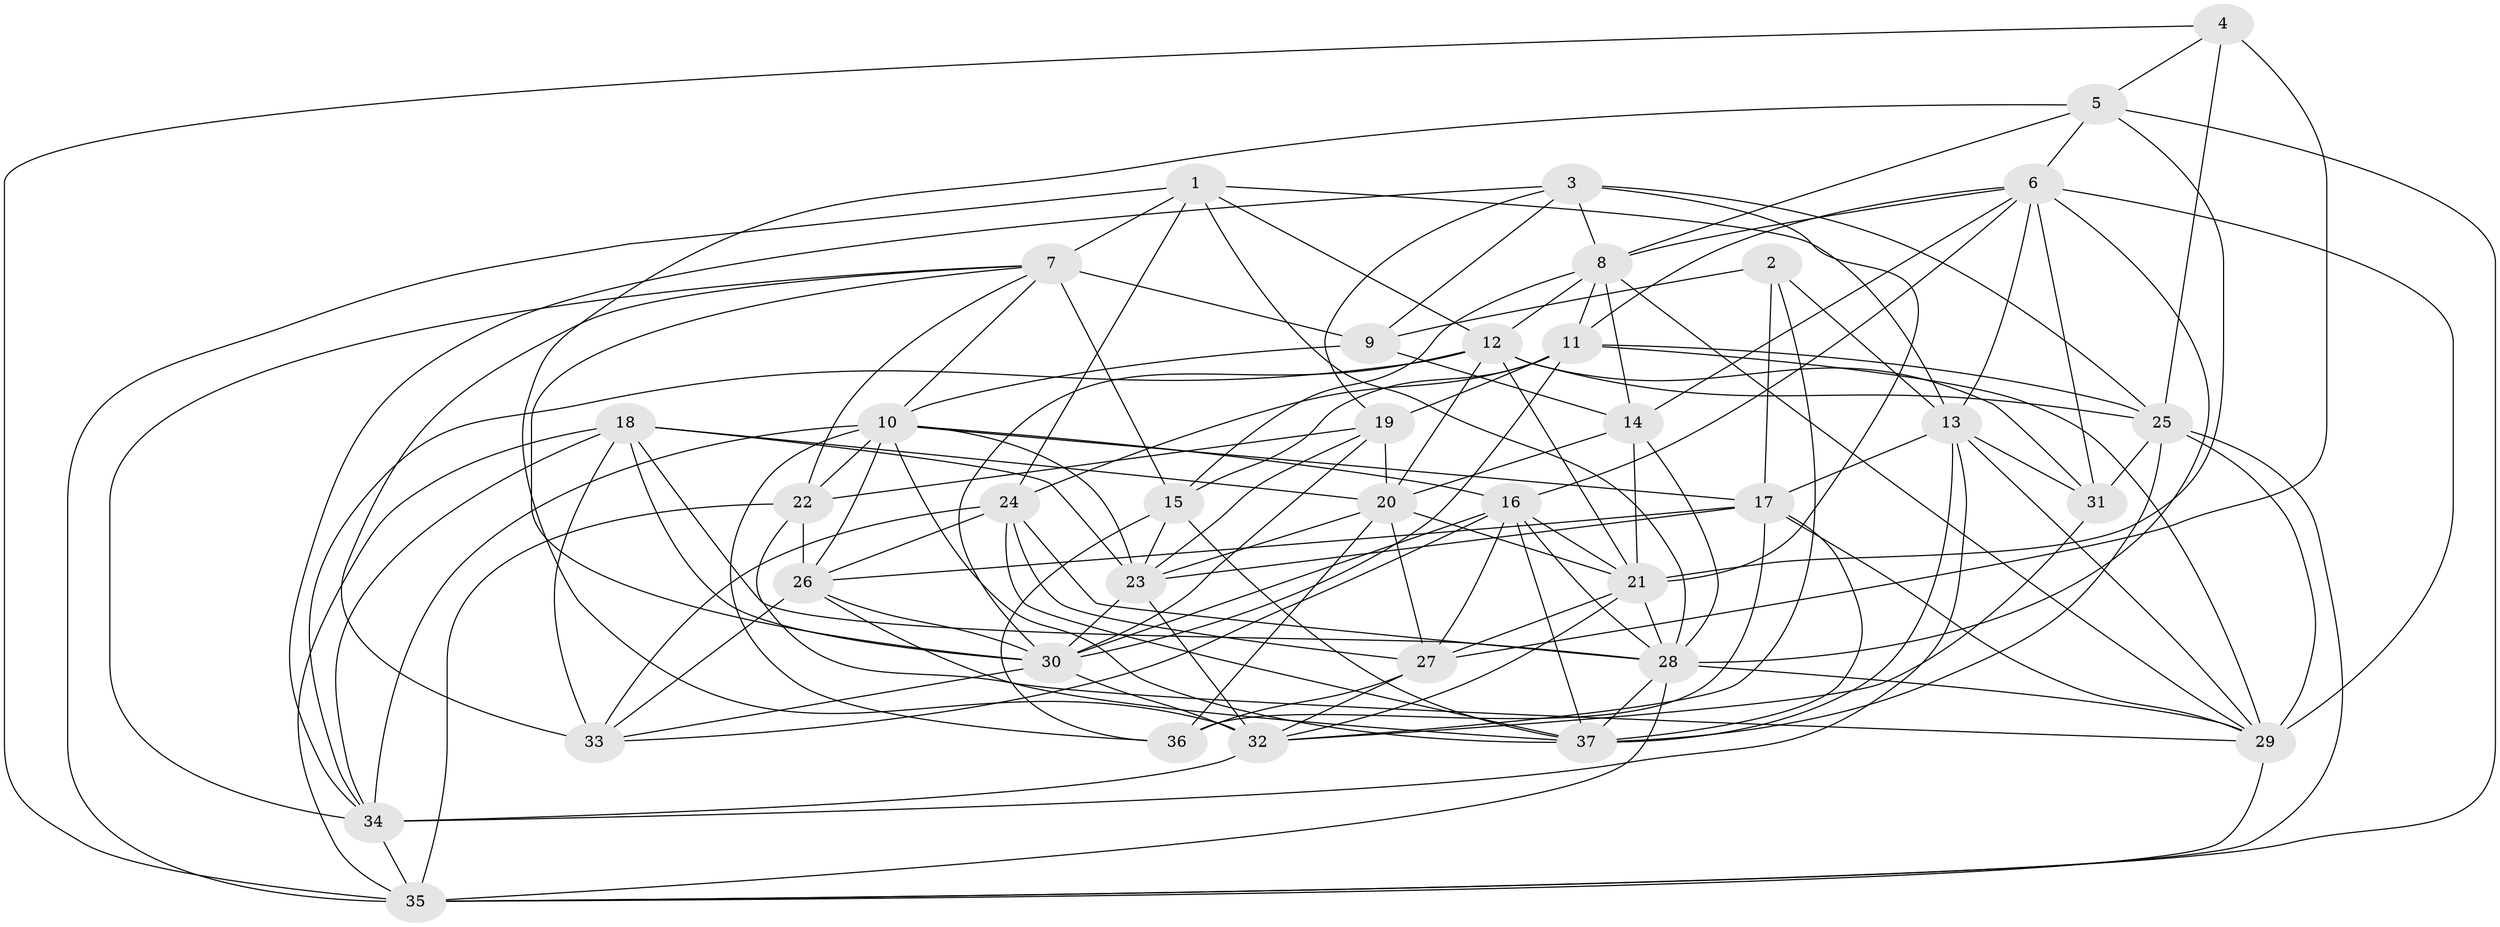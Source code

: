 // original degree distribution, {4: 1.0}
// Generated by graph-tools (version 1.1) at 2025/38/03/04/25 23:38:05]
// undirected, 37 vertices, 135 edges
graph export_dot {
  node [color=gray90,style=filled];
  1;
  2;
  3;
  4;
  5;
  6;
  7;
  8;
  9;
  10;
  11;
  12;
  13;
  14;
  15;
  16;
  17;
  18;
  19;
  20;
  21;
  22;
  23;
  24;
  25;
  26;
  27;
  28;
  29;
  30;
  31;
  32;
  33;
  34;
  35;
  36;
  37;
  1 -- 7 [weight=1.0];
  1 -- 12 [weight=1.0];
  1 -- 13 [weight=1.0];
  1 -- 24 [weight=1.0];
  1 -- 28 [weight=1.0];
  1 -- 35 [weight=1.0];
  2 -- 9 [weight=1.0];
  2 -- 13 [weight=1.0];
  2 -- 17 [weight=1.0];
  2 -- 32 [weight=1.0];
  3 -- 8 [weight=1.0];
  3 -- 9 [weight=1.0];
  3 -- 19 [weight=1.0];
  3 -- 21 [weight=1.0];
  3 -- 25 [weight=1.0];
  3 -- 34 [weight=1.0];
  4 -- 5 [weight=1.0];
  4 -- 25 [weight=1.0];
  4 -- 27 [weight=1.0];
  4 -- 35 [weight=1.0];
  5 -- 6 [weight=1.0];
  5 -- 8 [weight=1.0];
  5 -- 21 [weight=2.0];
  5 -- 32 [weight=2.0];
  5 -- 35 [weight=1.0];
  6 -- 8 [weight=1.0];
  6 -- 11 [weight=1.0];
  6 -- 13 [weight=1.0];
  6 -- 14 [weight=1.0];
  6 -- 16 [weight=1.0];
  6 -- 28 [weight=1.0];
  6 -- 29 [weight=2.0];
  6 -- 31 [weight=1.0];
  7 -- 9 [weight=3.0];
  7 -- 10 [weight=1.0];
  7 -- 15 [weight=1.0];
  7 -- 22 [weight=1.0];
  7 -- 30 [weight=1.0];
  7 -- 33 [weight=1.0];
  7 -- 34 [weight=1.0];
  8 -- 11 [weight=2.0];
  8 -- 12 [weight=1.0];
  8 -- 14 [weight=2.0];
  8 -- 15 [weight=1.0];
  8 -- 29 [weight=1.0];
  9 -- 10 [weight=1.0];
  9 -- 14 [weight=2.0];
  10 -- 16 [weight=1.0];
  10 -- 17 [weight=1.0];
  10 -- 22 [weight=1.0];
  10 -- 23 [weight=1.0];
  10 -- 26 [weight=1.0];
  10 -- 34 [weight=1.0];
  10 -- 36 [weight=1.0];
  10 -- 37 [weight=1.0];
  11 -- 15 [weight=1.0];
  11 -- 19 [weight=1.0];
  11 -- 24 [weight=1.0];
  11 -- 25 [weight=2.0];
  11 -- 29 [weight=1.0];
  11 -- 30 [weight=1.0];
  12 -- 20 [weight=1.0];
  12 -- 21 [weight=1.0];
  12 -- 25 [weight=1.0];
  12 -- 30 [weight=1.0];
  12 -- 31 [weight=1.0];
  12 -- 34 [weight=1.0];
  13 -- 17 [weight=1.0];
  13 -- 29 [weight=1.0];
  13 -- 31 [weight=1.0];
  13 -- 34 [weight=2.0];
  13 -- 37 [weight=2.0];
  14 -- 20 [weight=1.0];
  14 -- 21 [weight=1.0];
  14 -- 28 [weight=1.0];
  15 -- 23 [weight=1.0];
  15 -- 36 [weight=1.0];
  15 -- 37 [weight=1.0];
  16 -- 21 [weight=1.0];
  16 -- 27 [weight=1.0];
  16 -- 28 [weight=1.0];
  16 -- 30 [weight=1.0];
  16 -- 33 [weight=1.0];
  16 -- 37 [weight=1.0];
  17 -- 23 [weight=1.0];
  17 -- 26 [weight=1.0];
  17 -- 29 [weight=1.0];
  17 -- 36 [weight=1.0];
  17 -- 37 [weight=1.0];
  18 -- 20 [weight=1.0];
  18 -- 23 [weight=1.0];
  18 -- 28 [weight=1.0];
  18 -- 30 [weight=1.0];
  18 -- 33 [weight=1.0];
  18 -- 34 [weight=1.0];
  18 -- 35 [weight=2.0];
  19 -- 20 [weight=1.0];
  19 -- 22 [weight=1.0];
  19 -- 23 [weight=1.0];
  19 -- 30 [weight=1.0];
  20 -- 21 [weight=1.0];
  20 -- 23 [weight=1.0];
  20 -- 27 [weight=1.0];
  20 -- 36 [weight=1.0];
  21 -- 27 [weight=1.0];
  21 -- 28 [weight=1.0];
  21 -- 32 [weight=1.0];
  22 -- 26 [weight=1.0];
  22 -- 29 [weight=1.0];
  22 -- 35 [weight=1.0];
  23 -- 30 [weight=1.0];
  23 -- 32 [weight=1.0];
  24 -- 26 [weight=2.0];
  24 -- 27 [weight=1.0];
  24 -- 28 [weight=1.0];
  24 -- 33 [weight=1.0];
  24 -- 37 [weight=1.0];
  25 -- 29 [weight=1.0];
  25 -- 31 [weight=2.0];
  25 -- 35 [weight=1.0];
  25 -- 37 [weight=1.0];
  26 -- 30 [weight=1.0];
  26 -- 33 [weight=1.0];
  26 -- 37 [weight=1.0];
  27 -- 32 [weight=1.0];
  27 -- 36 [weight=2.0];
  28 -- 29 [weight=1.0];
  28 -- 35 [weight=1.0];
  28 -- 37 [weight=1.0];
  29 -- 35 [weight=1.0];
  30 -- 32 [weight=1.0];
  30 -- 33 [weight=1.0];
  31 -- 32 [weight=1.0];
  32 -- 34 [weight=2.0];
  34 -- 35 [weight=1.0];
}
